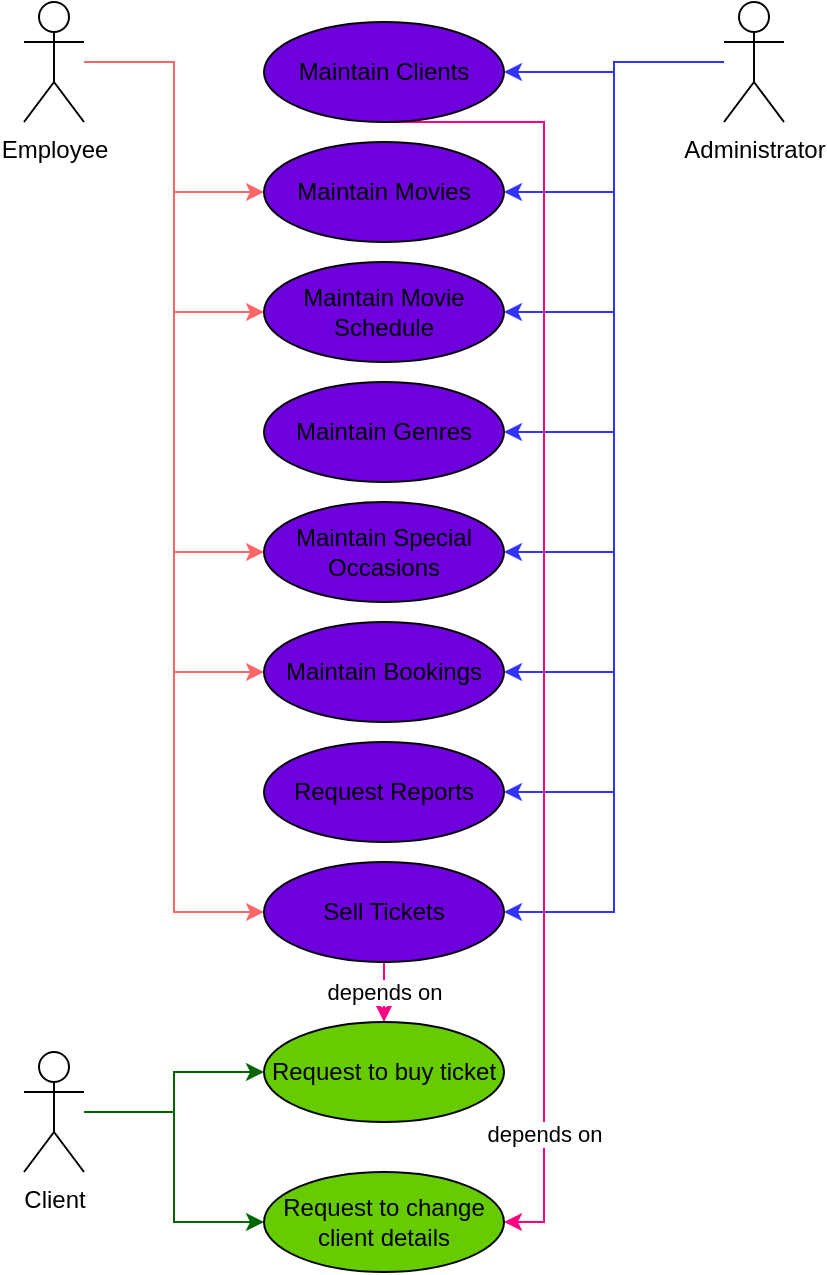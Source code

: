 <mxfile version="13.7.7" type="device"><diagram id="ayOng24gx_mIZQ102bOa" name="Page-1"><mxGraphModel dx="424" dy="521" grid="1" gridSize="10" guides="1" tooltips="1" connect="1" arrows="1" fold="1" page="1" pageScale="1" pageWidth="827" pageHeight="1169" math="0" shadow="0"><root><mxCell id="0"/><mxCell id="1" parent="0"/><mxCell id="REw8BcVD8yAo3JckhYcb-13" style="edgeStyle=orthogonalEdgeStyle;rounded=0;orthogonalLoop=1;jettySize=auto;html=1;entryX=0;entryY=0.5;entryDx=0;entryDy=0;strokeColor=#FF6666;" edge="1" parent="1" source="REw8BcVD8yAo3JckhYcb-1" target="REw8BcVD8yAo3JckhYcb-5"><mxGeometry relative="1" as="geometry"/></mxCell><mxCell id="REw8BcVD8yAo3JckhYcb-14" style="edgeStyle=orthogonalEdgeStyle;rounded=0;orthogonalLoop=1;jettySize=auto;html=1;entryX=0;entryY=0.5;entryDx=0;entryDy=0;strokeColor=#FF6666;" edge="1" parent="1" source="REw8BcVD8yAo3JckhYcb-1" target="REw8BcVD8yAo3JckhYcb-6"><mxGeometry relative="1" as="geometry"/></mxCell><mxCell id="REw8BcVD8yAo3JckhYcb-16" style="edgeStyle=orthogonalEdgeStyle;rounded=0;orthogonalLoop=1;jettySize=auto;html=1;entryX=0;entryY=0.5;entryDx=0;entryDy=0;strokeColor=#FF6666;" edge="1" parent="1" source="REw8BcVD8yAo3JckhYcb-1" target="REw8BcVD8yAo3JckhYcb-8"><mxGeometry relative="1" as="geometry"/></mxCell><mxCell id="REw8BcVD8yAo3JckhYcb-17" style="edgeStyle=orthogonalEdgeStyle;rounded=0;orthogonalLoop=1;jettySize=auto;html=1;entryX=0;entryY=0.5;entryDx=0;entryDy=0;strokeColor=#FF6666;" edge="1" parent="1" source="REw8BcVD8yAo3JckhYcb-1" target="REw8BcVD8yAo3JckhYcb-9"><mxGeometry relative="1" as="geometry"/></mxCell><mxCell id="REw8BcVD8yAo3JckhYcb-28" style="edgeStyle=orthogonalEdgeStyle;rounded=0;orthogonalLoop=1;jettySize=auto;html=1;entryX=0;entryY=0.5;entryDx=0;entryDy=0;strokeColor=#FF6666;" edge="1" parent="1" source="REw8BcVD8yAo3JckhYcb-1" target="REw8BcVD8yAo3JckhYcb-26"><mxGeometry relative="1" as="geometry"/></mxCell><mxCell id="REw8BcVD8yAo3JckhYcb-1" value="Employee" style="shape=umlActor;verticalLabelPosition=bottom;verticalAlign=top;html=1;outlineConnect=0;" vertex="1" parent="1"><mxGeometry x="320" y="180" width="30" height="60" as="geometry"/></mxCell><mxCell id="REw8BcVD8yAo3JckhYcb-24" style="edgeStyle=orthogonalEdgeStyle;rounded=0;orthogonalLoop=1;jettySize=auto;html=1;entryX=0;entryY=0.5;entryDx=0;entryDy=0;strokeColor=#006600;" edge="1" parent="1" source="REw8BcVD8yAo3JckhYcb-2" target="REw8BcVD8yAo3JckhYcb-10"><mxGeometry relative="1" as="geometry"/></mxCell><mxCell id="REw8BcVD8yAo3JckhYcb-25" style="edgeStyle=orthogonalEdgeStyle;rounded=0;orthogonalLoop=1;jettySize=auto;html=1;entryX=0;entryY=0.5;entryDx=0;entryDy=0;strokeColor=#006600;" edge="1" parent="1" source="REw8BcVD8yAo3JckhYcb-2" target="REw8BcVD8yAo3JckhYcb-11"><mxGeometry relative="1" as="geometry"/></mxCell><mxCell id="REw8BcVD8yAo3JckhYcb-2" value="Client" style="shape=umlActor;verticalLabelPosition=bottom;verticalAlign=top;html=1;outlineConnect=0;" vertex="1" parent="1"><mxGeometry x="320" y="705" width="30" height="60" as="geometry"/></mxCell><mxCell id="REw8BcVD8yAo3JckhYcb-18" style="edgeStyle=orthogonalEdgeStyle;rounded=0;orthogonalLoop=1;jettySize=auto;html=1;strokeColor=#3333FF;" edge="1" parent="1" source="REw8BcVD8yAo3JckhYcb-3" target="REw8BcVD8yAo3JckhYcb-4"><mxGeometry relative="1" as="geometry"><Array as="points"><mxPoint x="615" y="210"/><mxPoint x="615" y="215"/></Array></mxGeometry></mxCell><mxCell id="REw8BcVD8yAo3JckhYcb-19" style="edgeStyle=orthogonalEdgeStyle;rounded=0;orthogonalLoop=1;jettySize=auto;html=1;entryX=1;entryY=0.5;entryDx=0;entryDy=0;strokeColor=#3333FF;" edge="1" parent="1" source="REw8BcVD8yAo3JckhYcb-3" target="REw8BcVD8yAo3JckhYcb-5"><mxGeometry relative="1" as="geometry"/></mxCell><mxCell id="REw8BcVD8yAo3JckhYcb-20" style="edgeStyle=orthogonalEdgeStyle;rounded=0;orthogonalLoop=1;jettySize=auto;html=1;entryX=1;entryY=0.5;entryDx=0;entryDy=0;strokeColor=#3333FF;" edge="1" parent="1" source="REw8BcVD8yAo3JckhYcb-3" target="REw8BcVD8yAo3JckhYcb-6"><mxGeometry relative="1" as="geometry"/></mxCell><mxCell id="REw8BcVD8yAo3JckhYcb-21" style="edgeStyle=orthogonalEdgeStyle;rounded=0;orthogonalLoop=1;jettySize=auto;html=1;entryX=1;entryY=0.5;entryDx=0;entryDy=0;strokeColor=#3333FF;" edge="1" parent="1" source="REw8BcVD8yAo3JckhYcb-3" target="REw8BcVD8yAo3JckhYcb-7"><mxGeometry relative="1" as="geometry"/></mxCell><mxCell id="REw8BcVD8yAo3JckhYcb-22" style="edgeStyle=orthogonalEdgeStyle;rounded=0;orthogonalLoop=1;jettySize=auto;html=1;entryX=1;entryY=0.5;entryDx=0;entryDy=0;strokeColor=#3333FF;" edge="1" parent="1" source="REw8BcVD8yAo3JckhYcb-3" target="REw8BcVD8yAo3JckhYcb-8"><mxGeometry relative="1" as="geometry"/></mxCell><mxCell id="REw8BcVD8yAo3JckhYcb-23" style="edgeStyle=orthogonalEdgeStyle;rounded=0;orthogonalLoop=1;jettySize=auto;html=1;entryX=1;entryY=0.5;entryDx=0;entryDy=0;strokeColor=#3333FF;" edge="1" parent="1" source="REw8BcVD8yAo3JckhYcb-3" target="REw8BcVD8yAo3JckhYcb-9"><mxGeometry relative="1" as="geometry"/></mxCell><mxCell id="REw8BcVD8yAo3JckhYcb-30" style="edgeStyle=orthogonalEdgeStyle;rounded=0;orthogonalLoop=1;jettySize=auto;html=1;entryX=1;entryY=0.5;entryDx=0;entryDy=0;strokeColor=#3333FF;" edge="1" parent="1" source="REw8BcVD8yAo3JckhYcb-3" target="REw8BcVD8yAo3JckhYcb-26"><mxGeometry relative="1" as="geometry"/></mxCell><mxCell id="REw8BcVD8yAo3JckhYcb-31" style="edgeStyle=orthogonalEdgeStyle;rounded=0;orthogonalLoop=1;jettySize=auto;html=1;entryX=1;entryY=0.5;entryDx=0;entryDy=0;strokeColor=#3333FF;" edge="1" parent="1" source="REw8BcVD8yAo3JckhYcb-3" target="REw8BcVD8yAo3JckhYcb-27"><mxGeometry relative="1" as="geometry"/></mxCell><mxCell id="REw8BcVD8yAo3JckhYcb-3" value="Administrator" style="shape=umlActor;verticalLabelPosition=bottom;verticalAlign=top;html=1;outlineConnect=0;" vertex="1" parent="1"><mxGeometry x="670" y="180" width="30" height="60" as="geometry"/></mxCell><mxCell id="REw8BcVD8yAo3JckhYcb-32" value="depends on" style="edgeStyle=orthogonalEdgeStyle;rounded=0;orthogonalLoop=1;jettySize=auto;html=1;entryX=1;entryY=0.5;entryDx=0;entryDy=0;strokeColor=#FF0080;fillColor=#FF0080;" edge="1" parent="1" source="REw8BcVD8yAo3JckhYcb-4" target="REw8BcVD8yAo3JckhYcb-11"><mxGeometry x="0.801" relative="1" as="geometry"><Array as="points"><mxPoint x="580" y="240"/><mxPoint x="580" y="790"/></Array><mxPoint as="offset"/></mxGeometry></mxCell><mxCell id="REw8BcVD8yAo3JckhYcb-4" value="Maintain Clients" style="ellipse;whiteSpace=wrap;html=1;fillColor=#6F00DE;" vertex="1" parent="1"><mxGeometry x="440" y="190" width="120" height="50" as="geometry"/></mxCell><mxCell id="REw8BcVD8yAo3JckhYcb-5" value="Maintain Movies" style="ellipse;whiteSpace=wrap;html=1;fillColor=#6F00DE;" vertex="1" parent="1"><mxGeometry x="440" y="250" width="120" height="50" as="geometry"/></mxCell><mxCell id="REw8BcVD8yAo3JckhYcb-6" value="Maintain Movie Schedule" style="ellipse;whiteSpace=wrap;html=1;fillColor=#6F00DE;" vertex="1" parent="1"><mxGeometry x="440" y="310" width="120" height="50" as="geometry"/></mxCell><mxCell id="REw8BcVD8yAo3JckhYcb-7" value="Maintain Genres" style="ellipse;whiteSpace=wrap;html=1;fillColor=#6F00DE;" vertex="1" parent="1"><mxGeometry x="440" y="370" width="120" height="50" as="geometry"/></mxCell><mxCell id="REw8BcVD8yAo3JckhYcb-8" value="Maintain Special Occasions" style="ellipse;whiteSpace=wrap;html=1;fillColor=#6F00DE;" vertex="1" parent="1"><mxGeometry x="440" y="430" width="120" height="50" as="geometry"/></mxCell><mxCell id="REw8BcVD8yAo3JckhYcb-33" value="depends on" style="edgeStyle=orthogonalEdgeStyle;rounded=0;orthogonalLoop=1;jettySize=auto;html=1;entryX=0.5;entryY=0;entryDx=0;entryDy=0;strokeColor=#FF0080;fillColor=#FF0080;" edge="1" parent="1" source="REw8BcVD8yAo3JckhYcb-9" target="REw8BcVD8yAo3JckhYcb-10"><mxGeometry relative="1" as="geometry"/></mxCell><mxCell id="REw8BcVD8yAo3JckhYcb-9" value="Sell Tickets" style="ellipse;whiteSpace=wrap;html=1;fillColor=#6F00DE;" vertex="1" parent="1"><mxGeometry x="440" y="610" width="120" height="50" as="geometry"/></mxCell><mxCell id="REw8BcVD8yAo3JckhYcb-10" value="Request to buy ticket" style="ellipse;whiteSpace=wrap;html=1;fillColor=#66CC00;" vertex="1" parent="1"><mxGeometry x="440" y="690" width="120" height="50" as="geometry"/></mxCell><mxCell id="REw8BcVD8yAo3JckhYcb-11" value="Request to change client details" style="ellipse;whiteSpace=wrap;html=1;fillColor=#66CC00;" vertex="1" parent="1"><mxGeometry x="440" y="765" width="120" height="50" as="geometry"/></mxCell><mxCell id="REw8BcVD8yAo3JckhYcb-26" value="Maintain Bookings" style="ellipse;whiteSpace=wrap;html=1;fillColor=#6F00DE;" vertex="1" parent="1"><mxGeometry x="440" y="490" width="120" height="50" as="geometry"/></mxCell><mxCell id="REw8BcVD8yAo3JckhYcb-27" value="Request Reports" style="ellipse;whiteSpace=wrap;html=1;fillColor=#6F00DE;" vertex="1" parent="1"><mxGeometry x="440" y="550" width="120" height="50" as="geometry"/></mxCell></root></mxGraphModel></diagram></mxfile>